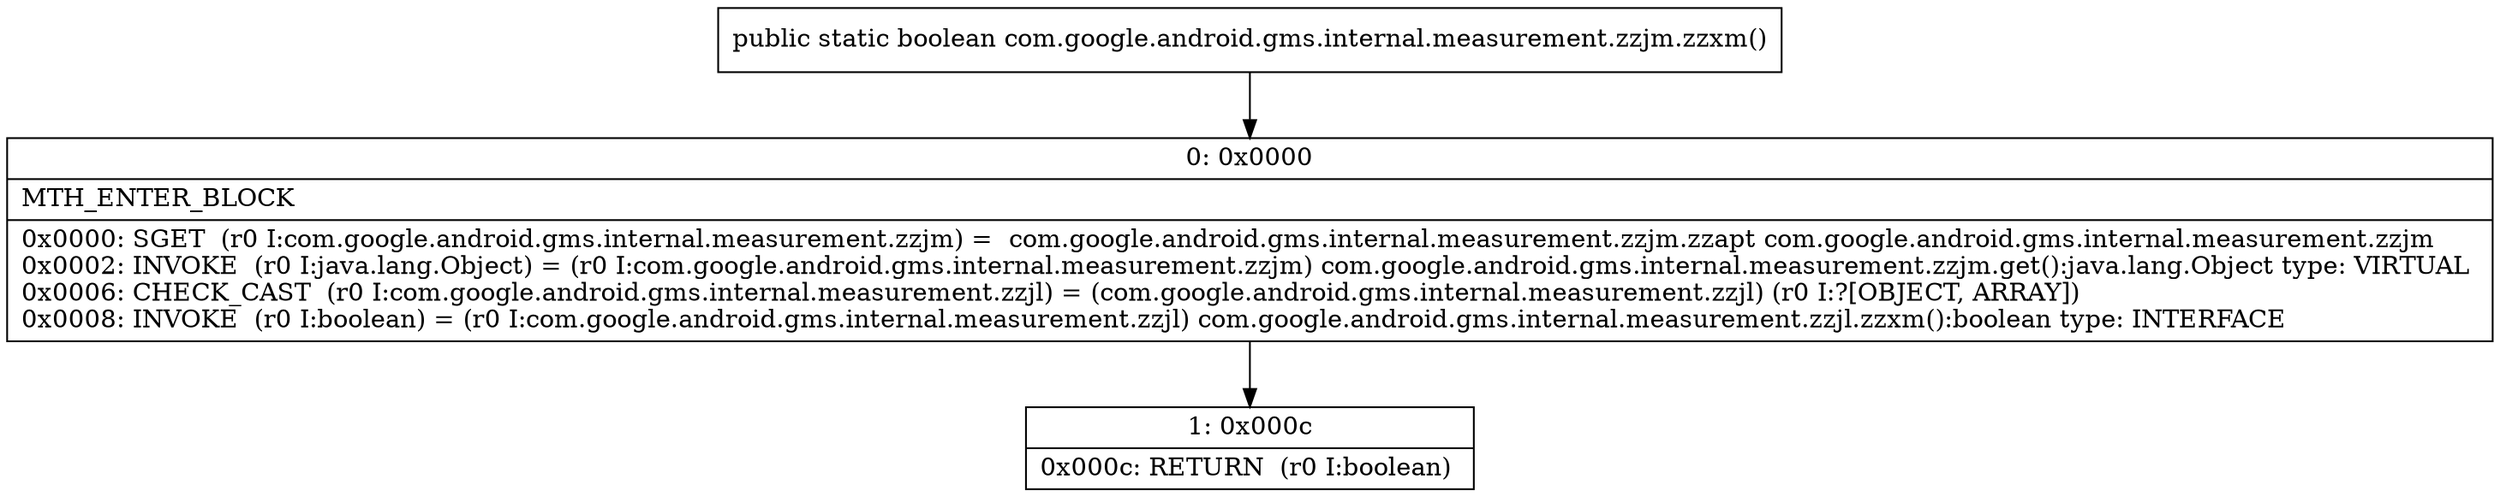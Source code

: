 digraph "CFG forcom.google.android.gms.internal.measurement.zzjm.zzxm()Z" {
Node_0 [shape=record,label="{0\:\ 0x0000|MTH_ENTER_BLOCK\l|0x0000: SGET  (r0 I:com.google.android.gms.internal.measurement.zzjm) =  com.google.android.gms.internal.measurement.zzjm.zzapt com.google.android.gms.internal.measurement.zzjm \l0x0002: INVOKE  (r0 I:java.lang.Object) = (r0 I:com.google.android.gms.internal.measurement.zzjm) com.google.android.gms.internal.measurement.zzjm.get():java.lang.Object type: VIRTUAL \l0x0006: CHECK_CAST  (r0 I:com.google.android.gms.internal.measurement.zzjl) = (com.google.android.gms.internal.measurement.zzjl) (r0 I:?[OBJECT, ARRAY]) \l0x0008: INVOKE  (r0 I:boolean) = (r0 I:com.google.android.gms.internal.measurement.zzjl) com.google.android.gms.internal.measurement.zzjl.zzxm():boolean type: INTERFACE \l}"];
Node_1 [shape=record,label="{1\:\ 0x000c|0x000c: RETURN  (r0 I:boolean) \l}"];
MethodNode[shape=record,label="{public static boolean com.google.android.gms.internal.measurement.zzjm.zzxm() }"];
MethodNode -> Node_0;
Node_0 -> Node_1;
}

